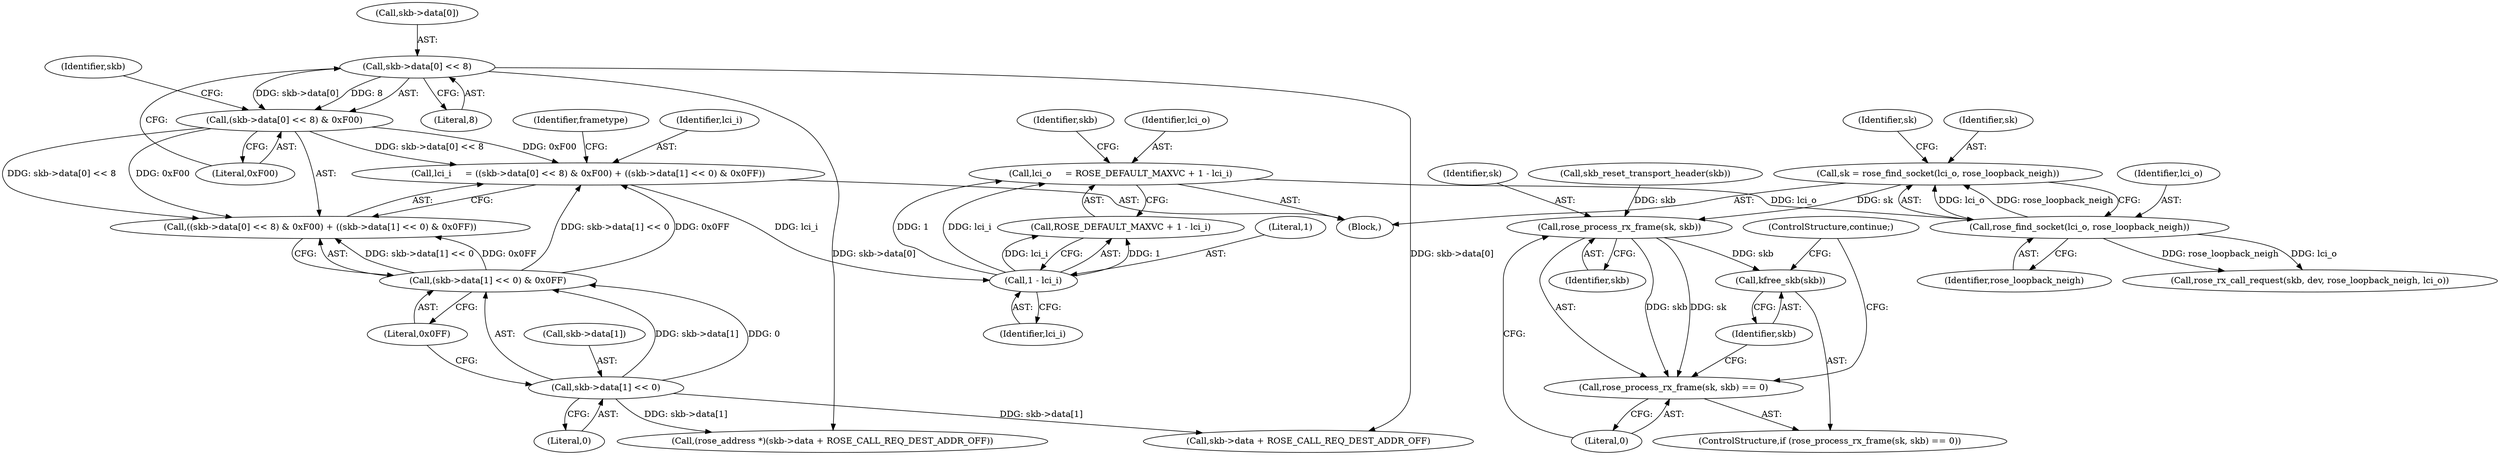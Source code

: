 digraph "0_linux_e0bccd315db0c2f919e7fcf9cb60db21d9986f52_0@API" {
"1000197" [label="(Call,sk = rose_find_socket(lci_o, rose_loopback_neigh))"];
"1000199" [label="(Call,rose_find_socket(lci_o, rose_loopback_neigh))"];
"1000188" [label="(Call,lci_o     = ROSE_DEFAULT_MAXVC + 1 - lci_i)"];
"1000192" [label="(Call,1 - lci_i)"];
"1000129" [label="(Call,lci_i     = ((skb->data[0] << 8) & 0xF00) + ((skb->data[1] << 0) & 0x0FF))"];
"1000132" [label="(Call,(skb->data[0] << 8) & 0xF00)"];
"1000133" [label="(Call,skb->data[0] << 8)"];
"1000141" [label="(Call,(skb->data[1] << 0) & 0x0FF)"];
"1000142" [label="(Call,skb->data[1] << 0)"];
"1000207" [label="(Call,rose_process_rx_frame(sk, skb))"];
"1000206" [label="(Call,rose_process_rx_frame(sk, skb) == 0)"];
"1000211" [label="(Call,kfree_skb(skb))"];
"1000151" [label="(Identifier,frametype)"];
"1000143" [label="(Call,skb->data[1])"];
"1000141" [label="(Call,(skb->data[1] << 0) & 0x0FF)"];
"1000142" [label="(Call,skb->data[1] << 0)"];
"1000118" [label="(Block,)"];
"1000208" [label="(Identifier,sk)"];
"1000181" [label="(Call,(rose_address *)(skb->data + ROSE_CALL_REQ_DEST_ADDR_OFF))"];
"1000205" [label="(ControlStructure,if (rose_process_rx_frame(sk, skb) == 0))"];
"1000206" [label="(Call,rose_process_rx_frame(sk, skb) == 0)"];
"1000133" [label="(Call,skb->data[0] << 8)"];
"1000210" [label="(Literal,0)"];
"1000139" [label="(Literal,8)"];
"1000183" [label="(Call,skb->data + ROSE_CALL_REQ_DEST_ADDR_OFF)"];
"1000194" [label="(Identifier,lci_i)"];
"1000140" [label="(Literal,0xF00)"];
"1000131" [label="(Call,((skb->data[0] << 8) & 0xF00) + ((skb->data[1] << 0) & 0x0FF))"];
"1000134" [label="(Call,skb->data[0])"];
"1000190" [label="(Call,ROSE_DEFAULT_MAXVC + 1 - lci_i)"];
"1000213" [label="(ControlStructure,continue;)"];
"1000130" [label="(Identifier,lci_i)"];
"1000203" [label="(Identifier,sk)"];
"1000193" [label="(Literal,1)"];
"1000212" [label="(Identifier,skb)"];
"1000200" [label="(Identifier,lci_o)"];
"1000229" [label="(Call,rose_rx_call_request(skb, dev, rose_loopback_neigh, lci_o))"];
"1000197" [label="(Call,sk = rose_find_socket(lci_o, rose_loopback_neigh))"];
"1000209" [label="(Identifier,skb)"];
"1000189" [label="(Identifier,lci_o)"];
"1000207" [label="(Call,rose_process_rx_frame(sk, skb))"];
"1000198" [label="(Identifier,sk)"];
"1000195" [label="(Call,skb_reset_transport_header(skb))"];
"1000192" [label="(Call,1 - lci_i)"];
"1000145" [label="(Identifier,skb)"];
"1000199" [label="(Call,rose_find_socket(lci_o, rose_loopback_neigh))"];
"1000196" [label="(Identifier,skb)"];
"1000149" [label="(Literal,0x0FF)"];
"1000129" [label="(Call,lci_i     = ((skb->data[0] << 8) & 0xF00) + ((skb->data[1] << 0) & 0x0FF))"];
"1000188" [label="(Call,lci_o     = ROSE_DEFAULT_MAXVC + 1 - lci_i)"];
"1000201" [label="(Identifier,rose_loopback_neigh)"];
"1000148" [label="(Literal,0)"];
"1000211" [label="(Call,kfree_skb(skb))"];
"1000132" [label="(Call,(skb->data[0] << 8) & 0xF00)"];
"1000197" -> "1000118"  [label="AST: "];
"1000197" -> "1000199"  [label="CFG: "];
"1000198" -> "1000197"  [label="AST: "];
"1000199" -> "1000197"  [label="AST: "];
"1000203" -> "1000197"  [label="CFG: "];
"1000199" -> "1000197"  [label="DDG: lci_o"];
"1000199" -> "1000197"  [label="DDG: rose_loopback_neigh"];
"1000197" -> "1000207"  [label="DDG: sk"];
"1000199" -> "1000201"  [label="CFG: "];
"1000200" -> "1000199"  [label="AST: "];
"1000201" -> "1000199"  [label="AST: "];
"1000188" -> "1000199"  [label="DDG: lci_o"];
"1000199" -> "1000229"  [label="DDG: rose_loopback_neigh"];
"1000199" -> "1000229"  [label="DDG: lci_o"];
"1000188" -> "1000118"  [label="AST: "];
"1000188" -> "1000190"  [label="CFG: "];
"1000189" -> "1000188"  [label="AST: "];
"1000190" -> "1000188"  [label="AST: "];
"1000196" -> "1000188"  [label="CFG: "];
"1000192" -> "1000188"  [label="DDG: 1"];
"1000192" -> "1000188"  [label="DDG: lci_i"];
"1000192" -> "1000190"  [label="AST: "];
"1000192" -> "1000194"  [label="CFG: "];
"1000193" -> "1000192"  [label="AST: "];
"1000194" -> "1000192"  [label="AST: "];
"1000190" -> "1000192"  [label="CFG: "];
"1000192" -> "1000190"  [label="DDG: 1"];
"1000192" -> "1000190"  [label="DDG: lci_i"];
"1000129" -> "1000192"  [label="DDG: lci_i"];
"1000129" -> "1000118"  [label="AST: "];
"1000129" -> "1000131"  [label="CFG: "];
"1000130" -> "1000129"  [label="AST: "];
"1000131" -> "1000129"  [label="AST: "];
"1000151" -> "1000129"  [label="CFG: "];
"1000132" -> "1000129"  [label="DDG: skb->data[0] << 8"];
"1000132" -> "1000129"  [label="DDG: 0xF00"];
"1000141" -> "1000129"  [label="DDG: skb->data[1] << 0"];
"1000141" -> "1000129"  [label="DDG: 0x0FF"];
"1000132" -> "1000131"  [label="AST: "];
"1000132" -> "1000140"  [label="CFG: "];
"1000133" -> "1000132"  [label="AST: "];
"1000140" -> "1000132"  [label="AST: "];
"1000145" -> "1000132"  [label="CFG: "];
"1000132" -> "1000131"  [label="DDG: skb->data[0] << 8"];
"1000132" -> "1000131"  [label="DDG: 0xF00"];
"1000133" -> "1000132"  [label="DDG: skb->data[0]"];
"1000133" -> "1000132"  [label="DDG: 8"];
"1000133" -> "1000139"  [label="CFG: "];
"1000134" -> "1000133"  [label="AST: "];
"1000139" -> "1000133"  [label="AST: "];
"1000140" -> "1000133"  [label="CFG: "];
"1000133" -> "1000181"  [label="DDG: skb->data[0]"];
"1000133" -> "1000183"  [label="DDG: skb->data[0]"];
"1000141" -> "1000131"  [label="AST: "];
"1000141" -> "1000149"  [label="CFG: "];
"1000142" -> "1000141"  [label="AST: "];
"1000149" -> "1000141"  [label="AST: "];
"1000131" -> "1000141"  [label="CFG: "];
"1000141" -> "1000131"  [label="DDG: skb->data[1] << 0"];
"1000141" -> "1000131"  [label="DDG: 0x0FF"];
"1000142" -> "1000141"  [label="DDG: skb->data[1]"];
"1000142" -> "1000141"  [label="DDG: 0"];
"1000142" -> "1000148"  [label="CFG: "];
"1000143" -> "1000142"  [label="AST: "];
"1000148" -> "1000142"  [label="AST: "];
"1000149" -> "1000142"  [label="CFG: "];
"1000142" -> "1000181"  [label="DDG: skb->data[1]"];
"1000142" -> "1000183"  [label="DDG: skb->data[1]"];
"1000207" -> "1000206"  [label="AST: "];
"1000207" -> "1000209"  [label="CFG: "];
"1000208" -> "1000207"  [label="AST: "];
"1000209" -> "1000207"  [label="AST: "];
"1000210" -> "1000207"  [label="CFG: "];
"1000207" -> "1000206"  [label="DDG: sk"];
"1000207" -> "1000206"  [label="DDG: skb"];
"1000195" -> "1000207"  [label="DDG: skb"];
"1000207" -> "1000211"  [label="DDG: skb"];
"1000206" -> "1000205"  [label="AST: "];
"1000206" -> "1000210"  [label="CFG: "];
"1000210" -> "1000206"  [label="AST: "];
"1000212" -> "1000206"  [label="CFG: "];
"1000213" -> "1000206"  [label="CFG: "];
"1000211" -> "1000205"  [label="AST: "];
"1000211" -> "1000212"  [label="CFG: "];
"1000212" -> "1000211"  [label="AST: "];
"1000213" -> "1000211"  [label="CFG: "];
}
